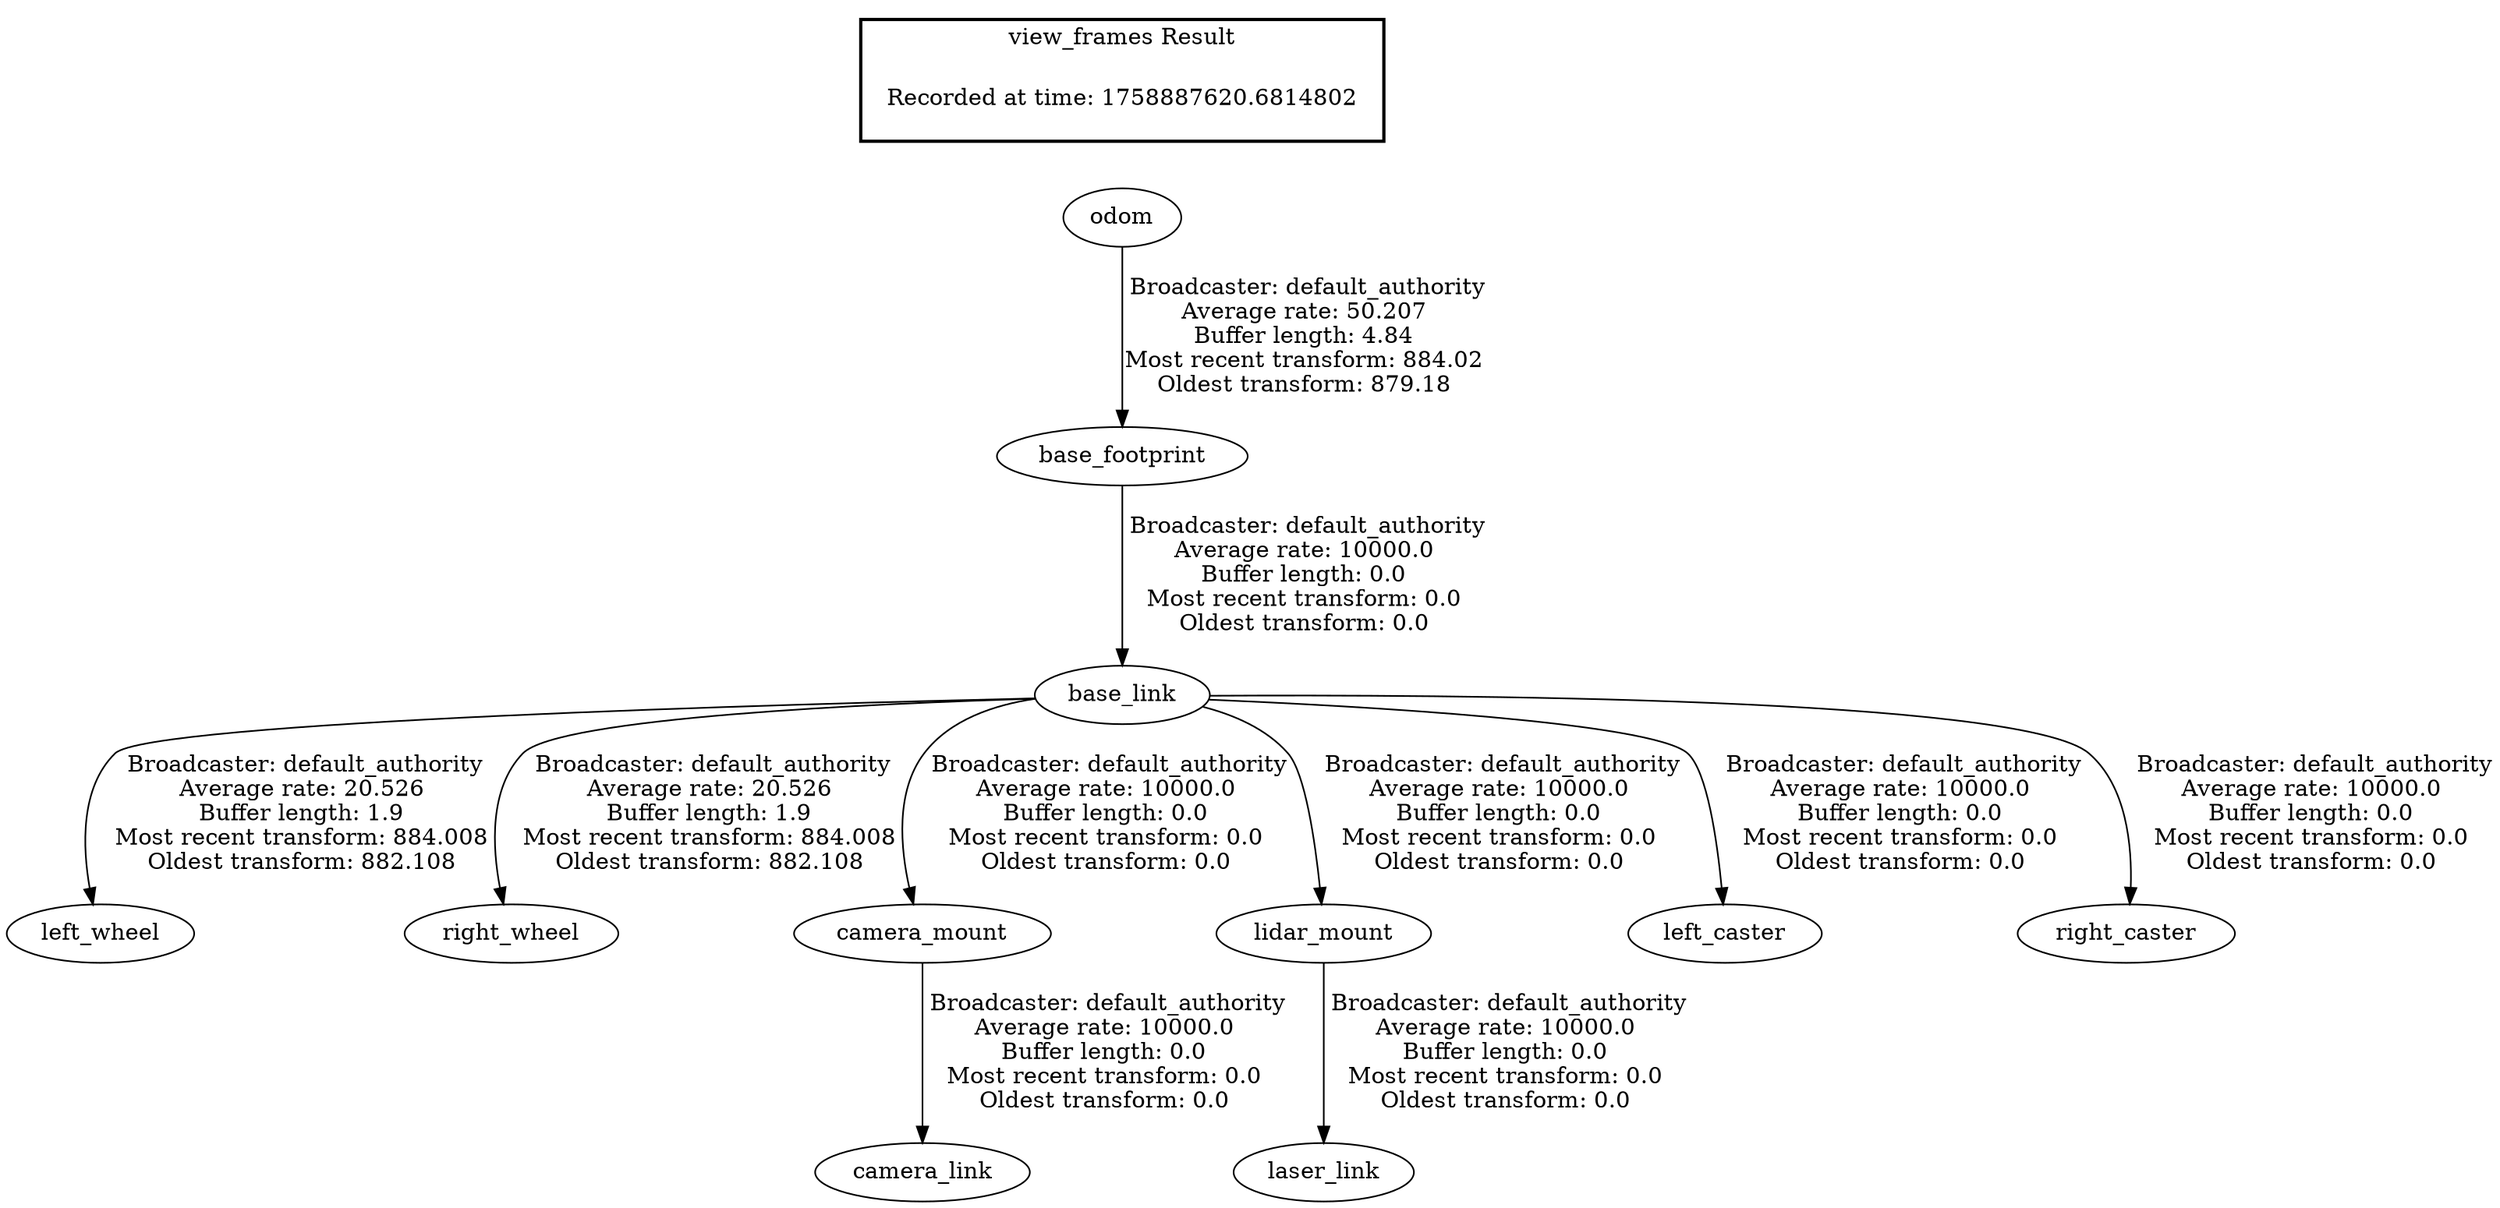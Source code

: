 digraph G {
"odom" -> "base_footprint"[label=" Broadcaster: default_authority\nAverage rate: 50.207\nBuffer length: 4.84\nMost recent transform: 884.02\nOldest transform: 879.18\n"];
"base_link" -> "left_wheel"[label=" Broadcaster: default_authority\nAverage rate: 20.526\nBuffer length: 1.9\nMost recent transform: 884.008\nOldest transform: 882.108\n"];
"base_footprint" -> "base_link"[label=" Broadcaster: default_authority\nAverage rate: 10000.0\nBuffer length: 0.0\nMost recent transform: 0.0\nOldest transform: 0.0\n"];
"base_link" -> "right_wheel"[label=" Broadcaster: default_authority\nAverage rate: 20.526\nBuffer length: 1.9\nMost recent transform: 884.008\nOldest transform: 882.108\n"];
"camera_mount" -> "camera_link"[label=" Broadcaster: default_authority\nAverage rate: 10000.0\nBuffer length: 0.0\nMost recent transform: 0.0\nOldest transform: 0.0\n"];
"base_link" -> "camera_mount"[label=" Broadcaster: default_authority\nAverage rate: 10000.0\nBuffer length: 0.0\nMost recent transform: 0.0\nOldest transform: 0.0\n"];
"lidar_mount" -> "laser_link"[label=" Broadcaster: default_authority\nAverage rate: 10000.0\nBuffer length: 0.0\nMost recent transform: 0.0\nOldest transform: 0.0\n"];
"base_link" -> "lidar_mount"[label=" Broadcaster: default_authority\nAverage rate: 10000.0\nBuffer length: 0.0\nMost recent transform: 0.0\nOldest transform: 0.0\n"];
"base_link" -> "left_caster"[label=" Broadcaster: default_authority\nAverage rate: 10000.0\nBuffer length: 0.0\nMost recent transform: 0.0\nOldest transform: 0.0\n"];
"base_link" -> "right_caster"[label=" Broadcaster: default_authority\nAverage rate: 10000.0\nBuffer length: 0.0\nMost recent transform: 0.0\nOldest transform: 0.0\n"];
edge [style=invis];
 subgraph cluster_legend { style=bold; color=black; label ="view_frames Result";
"Recorded at time: 1758887620.6814802"[ shape=plaintext ] ;
}->"odom";
}
